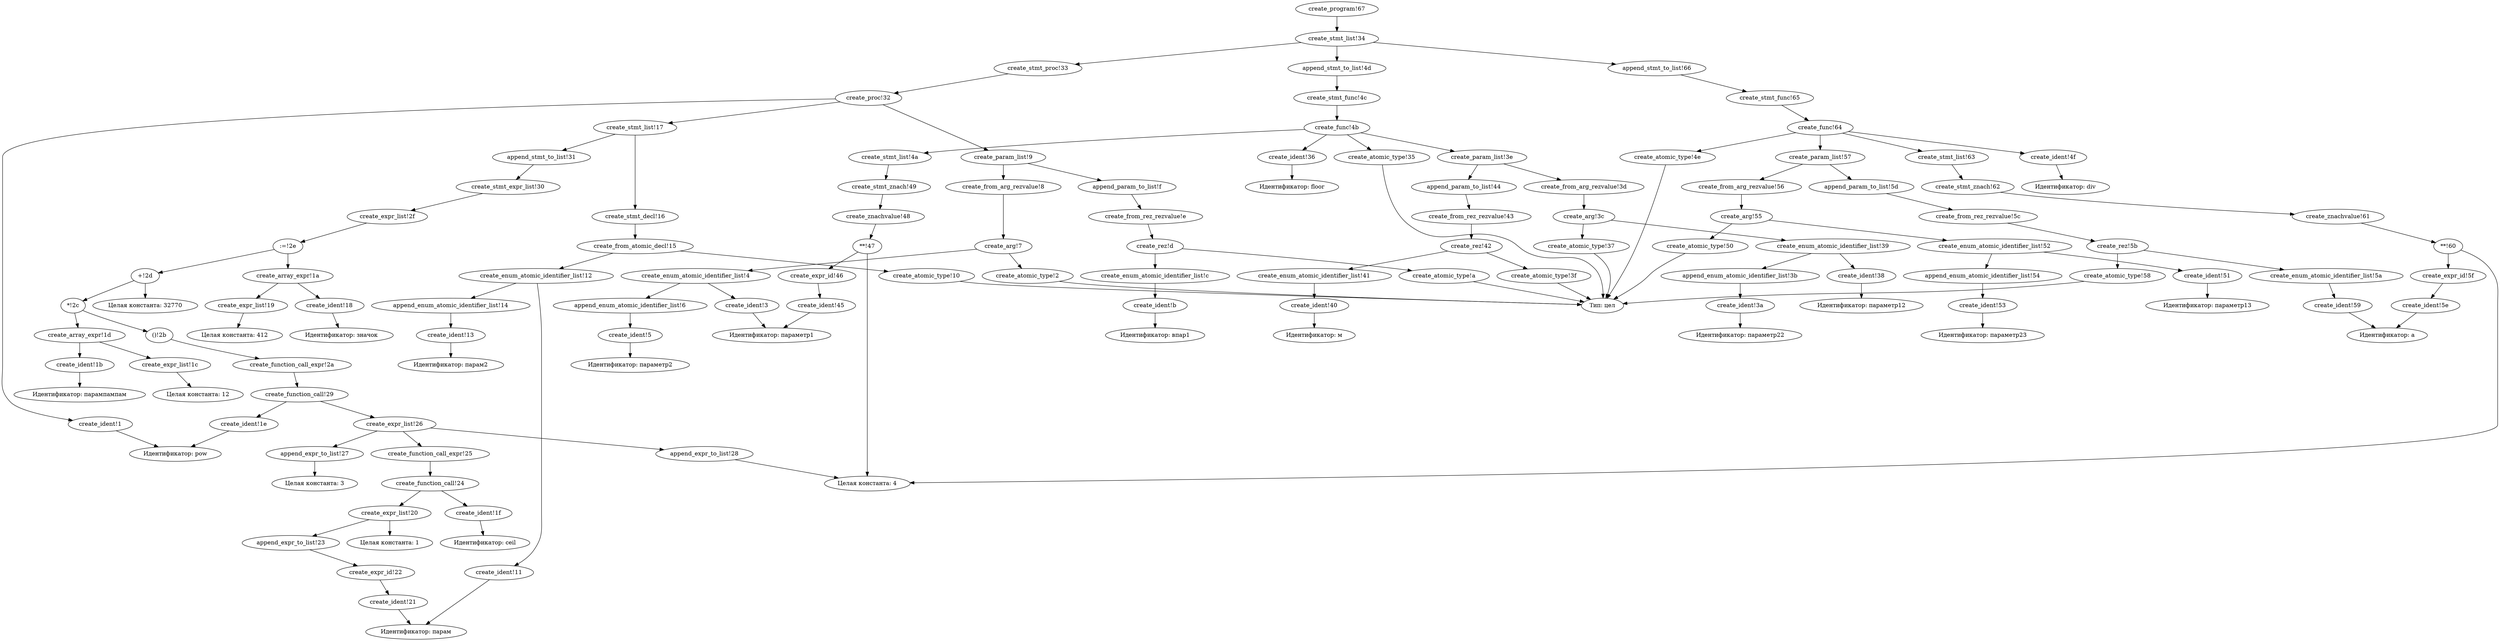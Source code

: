 digraph KumirTree {
"create_ident!1" -> "Идентификатор: pow";
"create_atomic_type!2" -> "Тип: цел";
"create_ident!3" -> "Идентификатор: параметр1";
"create_enum_atomic_identifier_list!4" -> "create_ident!3";
"create_ident!5" -> "Идентификатор: параметр2";
"create_enum_atomic_identifier_list!4" -> "append_enum_atomic_identifier_list!6";
"append_enum_atomic_identifier_list!6" -> "create_ident!5";
"create_arg!7" -> "create_atomic_type!2";
"create_arg!7" -> "create_enum_atomic_identifier_list!4";
"create_from_arg_rezvalue!8" -> "create_arg!7";
"create_param_list!9" -> "create_from_arg_rezvalue!8";
"create_atomic_type!a" -> "Тип: цел";
"create_ident!b" -> "Идентификатор: впар1";
"create_enum_atomic_identifier_list!c" -> "create_ident!b";
"create_rez!d" -> "create_atomic_type!a";
"create_rez!d" -> "create_enum_atomic_identifier_list!c";
"create_from_rez_rezvalue!e" -> "create_rez!d";
"create_param_list!9" -> "append_param_to_list!f";
"append_param_to_list!f" -> "create_from_rez_rezvalue!e";
"create_atomic_type!10" -> "Тип: цел";
"create_ident!11" -> "Идентификатор: парам";
"create_enum_atomic_identifier_list!12" -> "create_ident!11";
"create_ident!13" -> "Идентификатор: парам2";
"create_enum_atomic_identifier_list!12" -> "append_enum_atomic_identifier_list!14";
"append_enum_atomic_identifier_list!14" -> "create_ident!13";
"create_from_atomic_decl!15" -> "create_atomic_type!10";
"create_from_atomic_decl!15" -> "create_enum_atomic_identifier_list!12";
"create_stmt_decl!16" -> "create_from_atomic_decl!15";
"create_stmt_list!17" -> "create_stmt_decl!16";
"create_ident!18" -> "Идентификатор: значок";
"create_expr_list!19" -> "Целая константа: 412";
"create_array_expr!1a" -> "create_ident!18";
"create_array_expr!1a" -> "create_expr_list!19";
"create_ident!1b" -> "Идентификатор: парампампам";
"create_expr_list!1c" -> "Целая константа: 12";
"create_array_expr!1d" -> "create_ident!1b";
"create_array_expr!1d" -> "create_expr_list!1c";
"create_ident!1e" -> "Идентификатор: pow";
"create_ident!1f" -> "Идентификатор: ceil";
"create_expr_list!20" -> "Целая константа: 1";
"create_ident!21" -> "Идентификатор: парам";
"create_expr_id!22" -> "create_ident!21";
"create_expr_list!20" -> "append_expr_to_list!23";
"append_expr_to_list!23" -> "create_expr_id!22";
"create_function_call!24" -> "create_ident!1f";
"create_function_call!24" -> "create_expr_list!20";
"create_function_call_expr!25" -> "create_function_call!24";
"create_expr_list!26" -> "create_function_call_expr!25";
"create_expr_list!26" -> "append_expr_to_list!27";
"append_expr_to_list!27" -> "Целая константа: 3";
"create_expr_list!26" -> "append_expr_to_list!28";
"append_expr_to_list!28" -> "Целая константа: 4";
"create_function_call!29" -> "create_ident!1e";
"create_function_call!29" -> "create_expr_list!26";
"create_function_call_expr!2a" -> "create_function_call!29";
"()!2b" -> "create_function_call_expr!2a";
"*!2c" -> "create_array_expr!1d";
"*!2c" -> "()!2b";
"+!2d" -> "*!2c";
"+!2d" -> "Целая константа: 32770";
":=!2e" -> "create_array_expr!1a";
":=!2e" -> "+!2d";
"create_expr_list!2f" -> ":=!2e";
"create_stmt_expr_list!30" -> "create_expr_list!2f";
"create_stmt_list!17" -> "append_stmt_to_list!31";
"append_stmt_to_list!31" -> "create_stmt_expr_list!30";
"create_proc!32" -> "create_ident!1";
"create_proc!32" -> "create_param_list!9";
"create_proc!32" -> "create_stmt_list!17";
"create_stmt_proc!33" -> "create_proc!32";
"create_stmt_list!34" -> "create_stmt_proc!33";
"create_atomic_type!35" -> "Тип: цел";
"create_ident!36" -> "Идентификатор: floor";
"create_atomic_type!37" -> "Тип: цел";
"create_ident!38" -> "Идентификатор: параметр12";
"create_enum_atomic_identifier_list!39" -> "create_ident!38";
"create_ident!3a" -> "Идентификатор: параметр22";
"create_enum_atomic_identifier_list!39" -> "append_enum_atomic_identifier_list!3b";
"append_enum_atomic_identifier_list!3b" -> "create_ident!3a";
"create_arg!3c" -> "create_atomic_type!37";
"create_arg!3c" -> "create_enum_atomic_identifier_list!39";
"create_from_arg_rezvalue!3d" -> "create_arg!3c";
"create_param_list!3e" -> "create_from_arg_rezvalue!3d";
"create_atomic_type!3f" -> "Тип: цел";
"create_ident!40" -> "Идентификатор: м";
"create_enum_atomic_identifier_list!41" -> "create_ident!40";
"create_rez!42" -> "create_atomic_type!3f";
"create_rez!42" -> "create_enum_atomic_identifier_list!41";
"create_from_rez_rezvalue!43" -> "create_rez!42";
"create_param_list!3e" -> "append_param_to_list!44";
"append_param_to_list!44" -> "create_from_rez_rezvalue!43";
"create_ident!45" -> "Идентификатор: параметр1";
"create_expr_id!46" -> "create_ident!45";
"**!47" -> "create_expr_id!46";
"**!47" -> "Целая константа: 4";
"create_znachvalue!48" -> "**!47";
"create_stmt_znach!49" -> "create_znachvalue!48";
"create_stmt_list!4a" -> "create_stmt_znach!49";
"create_func!4b" -> "create_atomic_type!35";
"create_func!4b" -> "create_ident!36";
"create_func!4b" -> "create_param_list!3e";
"create_func!4b" -> "create_stmt_list!4a";
"create_stmt_func!4c" -> "create_func!4b";
"create_stmt_list!34" -> "append_stmt_to_list!4d";
"append_stmt_to_list!4d" -> "create_stmt_func!4c";
"create_atomic_type!4e" -> "Тип: цел";
"create_ident!4f" -> "Идентификатор: div";
"create_atomic_type!50" -> "Тип: цел";
"create_ident!51" -> "Идентификатор: параметр13";
"create_enum_atomic_identifier_list!52" -> "create_ident!51";
"create_ident!53" -> "Идентификатор: параметр23";
"create_enum_atomic_identifier_list!52" -> "append_enum_atomic_identifier_list!54";
"append_enum_atomic_identifier_list!54" -> "create_ident!53";
"create_arg!55" -> "create_atomic_type!50";
"create_arg!55" -> "create_enum_atomic_identifier_list!52";
"create_from_arg_rezvalue!56" -> "create_arg!55";
"create_param_list!57" -> "create_from_arg_rezvalue!56";
"create_atomic_type!58" -> "Тип: цел";
"create_ident!59" -> "Идентификатор: а";
"create_enum_atomic_identifier_list!5a" -> "create_ident!59";
"create_rez!5b" -> "create_atomic_type!58";
"create_rez!5b" -> "create_enum_atomic_identifier_list!5a";
"create_from_rez_rezvalue!5c" -> "create_rez!5b";
"create_param_list!57" -> "append_param_to_list!5d";
"append_param_to_list!5d" -> "create_from_rez_rezvalue!5c";
"create_ident!5e" -> "Идентификатор: а";
"create_expr_id!5f" -> "create_ident!5e";
"**!60" -> "create_expr_id!5f";
"**!60" -> "Целая константа: 4";
"create_znachvalue!61" -> "**!60";
"create_stmt_znach!62" -> "create_znachvalue!61";
"create_stmt_list!63" -> "create_stmt_znach!62";
"create_func!64" -> "create_atomic_type!4e";
"create_func!64" -> "create_ident!4f";
"create_func!64" -> "create_param_list!57";
"create_func!64" -> "create_stmt_list!63";
"create_stmt_func!65" -> "create_func!64";
"create_stmt_list!34" -> "append_stmt_to_list!66";
"append_stmt_to_list!66" -> "create_stmt_func!65";
"create_program!67" -> "create_stmt_list!34";
 } 
